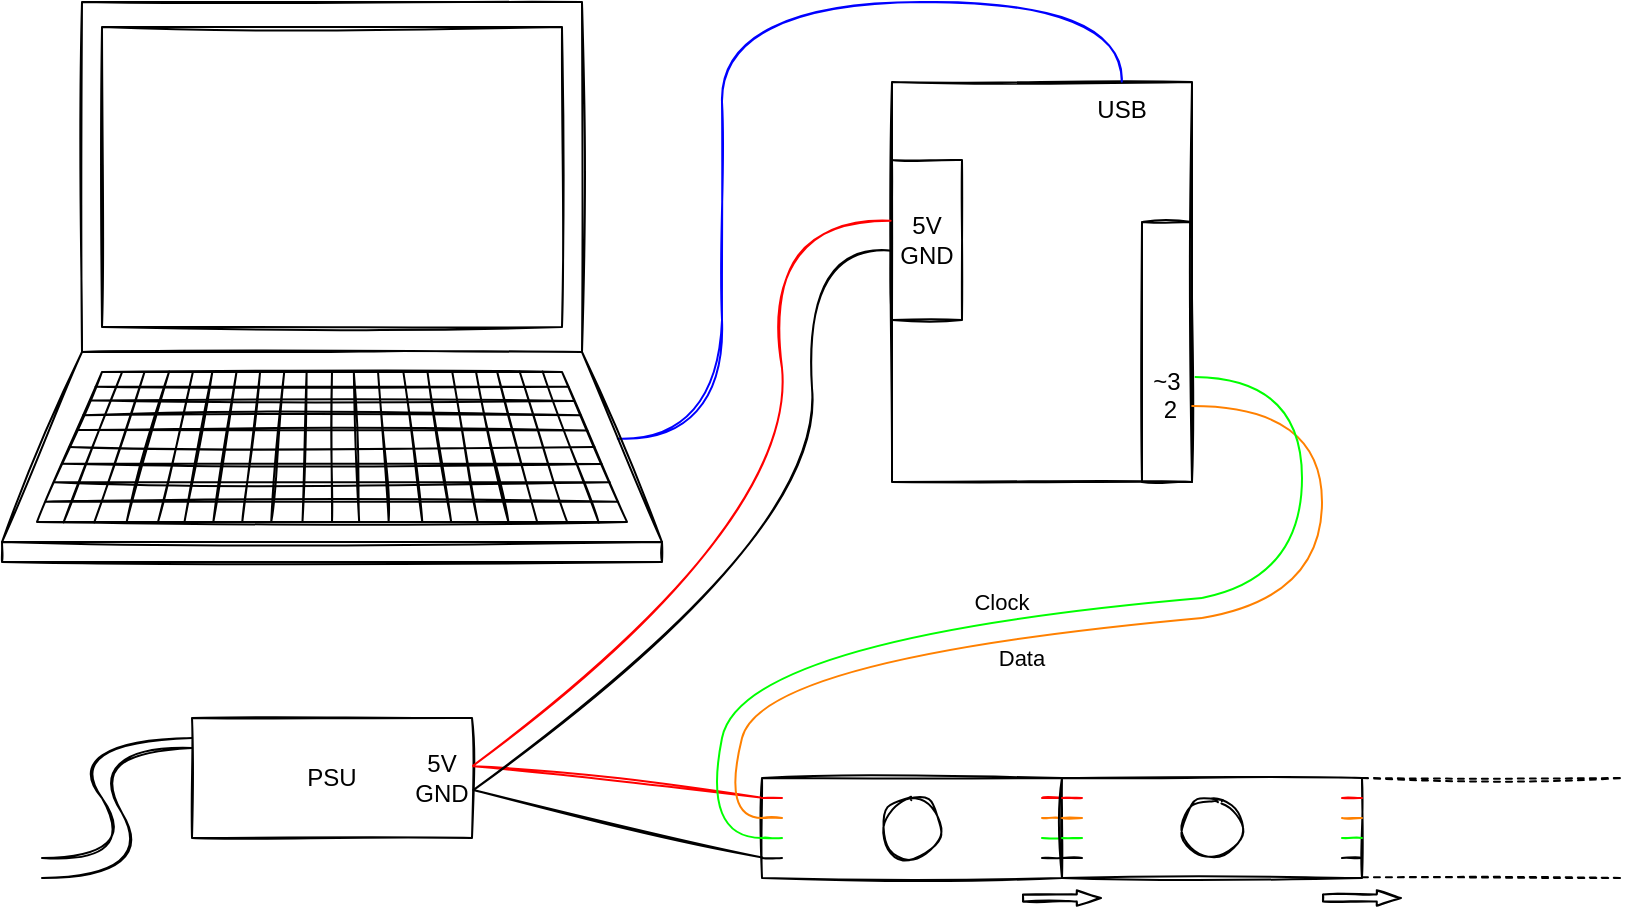 <mxfile version="13.6.10" type="device"><diagram id="HySfNYtFFBXUXFFnHA8B" name="Page-1"><mxGraphModel dx="1154" dy="1686" grid="1" gridSize="10" guides="1" tooltips="1" connect="1" arrows="1" fold="1" page="1" pageScale="1" pageWidth="827" pageHeight="583" math="0" shadow="0"><root><mxCell id="0"/><mxCell id="1" parent="0"/><mxCell id="dL0XqT6SuFf0wEyVmOkf-1" value="" style="rounded=0;whiteSpace=wrap;html=1;sketch=1;" vertex="1" parent="1"><mxGeometry x="445" y="42" width="150" height="200" as="geometry"/></mxCell><mxCell id="dL0XqT6SuFf0wEyVmOkf-40" value="" style="curved=1;endArrow=none;html=1;exitX=0.933;exitY=0.456;exitDx=0;exitDy=0;exitPerimeter=0;entryX=0.766;entryY=-0.001;entryDx=0;entryDy=0;strokeWidth=1;endFill=0;entryPerimeter=0;sketch=1;strokeColor=#0000FF;" edge="1" parent="1" source="dL0XqT6SuFf0wEyVmOkf-3" target="dL0XqT6SuFf0wEyVmOkf-1"><mxGeometry width="50" height="50" relative="1" as="geometry"><mxPoint x="310" y="222" as="sourcePoint"/><mxPoint x="580" y="52" as="targetPoint"/><Array as="points"><mxPoint x="360" y="220"/><mxPoint x="360" y="102"/><mxPoint x="360" y="2"/><mxPoint x="560" y="2"/></Array></mxGeometry></mxCell><mxCell id="dL0XqT6SuFf0wEyVmOkf-41" value="&lt;div&gt;USB&lt;/div&gt;" style="text;html=1;strokeColor=none;fillColor=none;align=center;verticalAlign=middle;whiteSpace=wrap;rounded=0;sketch=1;" vertex="1" parent="1"><mxGeometry x="540" y="46" width="40" height="20" as="geometry"/></mxCell><mxCell id="dL0XqT6SuFf0wEyVmOkf-42" value="&lt;div&gt;5V&lt;/div&gt;&lt;div&gt;GND&lt;br&gt;&lt;/div&gt;" style="text;html=1;fillColor=none;align=center;verticalAlign=middle;whiteSpace=wrap;rounded=0;strokeColor=#000000;sketch=1;" vertex="1" parent="1"><mxGeometry x="445" y="81" width="35" height="80" as="geometry"/></mxCell><mxCell id="dL0XqT6SuFf0wEyVmOkf-44" value="&lt;div&gt;&lt;br&gt;&lt;/div&gt;&lt;div&gt;&lt;br&gt;&lt;/div&gt;&lt;div&gt;&lt;br&gt;&lt;/div&gt;&lt;div&gt;&lt;br&gt;&lt;/div&gt;&lt;div&gt;&lt;br&gt;&lt;/div&gt;&lt;div&gt;~3&lt;/div&gt;&lt;div&gt;&amp;nbsp;2&lt;/div&gt;&lt;div&gt;&lt;br&gt;&lt;/div&gt;&lt;div&gt;&lt;br&gt;&lt;/div&gt;" style="text;html=1;fillColor=none;align=center;verticalAlign=middle;whiteSpace=wrap;rounded=0;strokeColor=#000000;sketch=1;" vertex="1" parent="1"><mxGeometry x="570" y="112" width="25" height="130" as="geometry"/></mxCell><mxCell id="dL0XqT6SuFf0wEyVmOkf-2" value="" style="rounded=0;whiteSpace=wrap;html=1;sketch=1;" vertex="1" parent="1"><mxGeometry x="40" y="2" width="250" height="175" as="geometry"/></mxCell><mxCell id="dL0XqT6SuFf0wEyVmOkf-3" value="" style="shape=trapezoid;perimeter=trapezoidPerimeter;whiteSpace=wrap;html=1;fixedSize=1;size=40;sketch=1;" vertex="1" parent="1"><mxGeometry y="177" width="330" height="95" as="geometry"/></mxCell><mxCell id="dL0XqT6SuFf0wEyVmOkf-4" value="" style="rounded=0;whiteSpace=wrap;html=1;sketch=1;" vertex="1" parent="1"><mxGeometry y="272" width="330" height="10" as="geometry"/></mxCell><mxCell id="dL0XqT6SuFf0wEyVmOkf-5" value="" style="rounded=0;whiteSpace=wrap;html=1;sketch=1;" vertex="1" parent="1"><mxGeometry x="50" y="14.5" width="230" height="150" as="geometry"/></mxCell><mxCell id="dL0XqT6SuFf0wEyVmOkf-7" value="" style="shape=trapezoid;perimeter=trapezoidPerimeter;whiteSpace=wrap;html=1;fixedSize=1;size=32.5;sketch=1;" vertex="1" parent="1"><mxGeometry x="17.5" y="186.96" width="295" height="75" as="geometry"/></mxCell><mxCell id="dL0XqT6SuFf0wEyVmOkf-10" value="" style="endArrow=none;html=1;entryX=1;entryY=0;entryDx=0;entryDy=0;exitX=0;exitY=0;exitDx=0;exitDy=0;sketch=1;" edge="1" parent="1" source="dL0XqT6SuFf0wEyVmOkf-7" target="dL0XqT6SuFf0wEyVmOkf-7"><mxGeometry width="50" height="50" relative="1" as="geometry"><mxPoint x="47.5" y="196.96" as="sourcePoint"/><mxPoint x="167.5" y="196.96" as="targetPoint"/></mxGeometry></mxCell><mxCell id="dL0XqT6SuFf0wEyVmOkf-11" value="" style="endArrow=none;html=1;exitX=0;exitY=0.25;exitDx=0;exitDy=0;entryX=1;entryY=0.25;entryDx=0;entryDy=0;sketch=1;" edge="1" parent="1" source="dL0XqT6SuFf0wEyVmOkf-7" target="dL0XqT6SuFf0wEyVmOkf-7"><mxGeometry width="50" height="50" relative="1" as="geometry"><mxPoint x="56.775" y="204.403" as="sourcePoint"/><mxPoint x="277.5" y="203.96" as="targetPoint"/></mxGeometry></mxCell><mxCell id="dL0XqT6SuFf0wEyVmOkf-12" value="" style="endArrow=none;html=1;exitX=0;exitY=0.5;exitDx=0;exitDy=0;entryX=1;entryY=0.5;entryDx=0;entryDy=0;sketch=1;" edge="1" parent="1" source="dL0XqT6SuFf0wEyVmOkf-7" target="dL0XqT6SuFf0wEyVmOkf-7"><mxGeometry width="50" height="50" relative="1" as="geometry"><mxPoint x="66.775" y="214.403" as="sourcePoint"/><mxPoint x="299.398" y="218.647" as="targetPoint"/></mxGeometry></mxCell><mxCell id="dL0XqT6SuFf0wEyVmOkf-13" value="" style="endArrow=none;html=1;exitX=0;exitY=0.75;exitDx=0;exitDy=0;entryX=1;entryY=0.75;entryDx=0;entryDy=0;sketch=1;" edge="1" parent="1" source="dL0XqT6SuFf0wEyVmOkf-7" target="dL0XqT6SuFf0wEyVmOkf-7"><mxGeometry width="50" height="50" relative="1" as="geometry"><mxPoint x="67.505" y="236.963" as="sourcePoint"/><mxPoint x="300.128" y="241.207" as="targetPoint"/></mxGeometry></mxCell><mxCell id="dL0XqT6SuFf0wEyVmOkf-14" value="" style="endArrow=none;html=1;exitX=0.015;exitY=0.865;exitDx=0;exitDy=0;entryX=0.985;entryY=0.866;entryDx=0;entryDy=0;entryPerimeter=0;exitPerimeter=0;sketch=1;" edge="1" parent="1" source="dL0XqT6SuFf0wEyVmOkf-7" target="dL0XqT6SuFf0wEyVmOkf-7"><mxGeometry width="50" height="50" relative="1" as="geometry"><mxPoint x="36.099" y="252.117" as="sourcePoint"/><mxPoint x="307.5" y="251.96" as="targetPoint"/></mxGeometry></mxCell><mxCell id="dL0XqT6SuFf0wEyVmOkf-15" value="" style="endArrow=none;html=1;exitX=0.043;exitY=0.612;exitDx=0;exitDy=0;exitPerimeter=0;entryX=0.957;entryY=0.613;entryDx=0;entryDy=0;entryPerimeter=0;sketch=1;" edge="1" parent="1" source="dL0XqT6SuFf0wEyVmOkf-7" target="dL0XqT6SuFf0wEyVmOkf-7"><mxGeometry width="50" height="50" relative="1" as="geometry"><mxPoint x="37.499" y="236.957" as="sourcePoint"/><mxPoint x="307.5" y="236.96" as="targetPoint"/></mxGeometry></mxCell><mxCell id="dL0XqT6SuFf0wEyVmOkf-16" value="" style="endArrow=none;html=1;exitX=0.068;exitY=0.387;exitDx=0;exitDy=0;entryX=0.933;entryY=0.39;entryDx=0;entryDy=0;exitPerimeter=0;entryPerimeter=0;sketch=1;" edge="1" parent="1" source="dL0XqT6SuFf0wEyVmOkf-7" target="dL0XqT6SuFf0wEyVmOkf-7"><mxGeometry width="50" height="50" relative="1" as="geometry"><mxPoint x="50.602" y="218.647" as="sourcePoint"/><mxPoint x="299.398" y="218.647" as="targetPoint"/></mxGeometry></mxCell><mxCell id="dL0XqT6SuFf0wEyVmOkf-17" value="" style="endArrow=none;html=1;entryX=0.91;entryY=0.194;entryDx=0;entryDy=0;exitX=0.09;exitY=0.191;exitDx=0;exitDy=0;exitPerimeter=0;entryPerimeter=0;sketch=1;" edge="1" parent="1" source="dL0XqT6SuFf0wEyVmOkf-7" target="dL0XqT6SuFf0wEyVmOkf-7"><mxGeometry width="50" height="50" relative="1" as="geometry"><mxPoint x="56.775" y="204.403" as="sourcePoint"/><mxPoint x="293.225" y="204.403" as="targetPoint"/></mxGeometry></mxCell><mxCell id="dL0XqT6SuFf0wEyVmOkf-18" value="" style="endArrow=none;html=1;exitX=0.5;exitY=1;exitDx=0;exitDy=0;entryX=0.5;entryY=0;entryDx=0;entryDy=0;sketch=1;" edge="1" parent="1" source="dL0XqT6SuFf0wEyVmOkf-7" target="dL0XqT6SuFf0wEyVmOkf-7"><mxGeometry width="50" height="50" relative="1" as="geometry"><mxPoint x="140" y="326.96" as="sourcePoint"/><mxPoint x="160" y="166.96" as="targetPoint"/></mxGeometry></mxCell><mxCell id="dL0XqT6SuFf0wEyVmOkf-21" value="" style="endArrow=none;html=1;exitX=0.045;exitY=1.003;exitDx=0;exitDy=0;exitPerimeter=0;entryX=0.144;entryY=0.003;entryDx=0;entryDy=0;entryPerimeter=0;sketch=1;" edge="1" parent="1" source="dL0XqT6SuFf0wEyVmOkf-7" target="dL0XqT6SuFf0wEyVmOkf-7"><mxGeometry width="50" height="50" relative="1" as="geometry"><mxPoint x="50" y="276.96" as="sourcePoint"/><mxPoint x="80" y="166.96" as="targetPoint"/></mxGeometry></mxCell><mxCell id="dL0XqT6SuFf0wEyVmOkf-22" value="" style="endArrow=none;html=1;exitX=0.097;exitY=1.003;exitDx=0;exitDy=0;exitPerimeter=0;entryX=0.182;entryY=0.003;entryDx=0;entryDy=0;entryPerimeter=0;sketch=1;" edge="1" parent="1" source="dL0XqT6SuFf0wEyVmOkf-7" target="dL0XqT6SuFf0wEyVmOkf-7"><mxGeometry width="50" height="50" relative="1" as="geometry"><mxPoint x="40.775" y="272.185" as="sourcePoint"/><mxPoint x="90" y="176.96" as="targetPoint"/></mxGeometry></mxCell><mxCell id="dL0XqT6SuFf0wEyVmOkf-23" value="" style="endArrow=none;html=1;exitX=0.152;exitY=0.999;exitDx=0;exitDy=0;exitPerimeter=0;entryX=0.224;entryY=-0.003;entryDx=0;entryDy=0;entryPerimeter=0;sketch=1;" edge="1" parent="1" source="dL0XqT6SuFf0wEyVmOkf-7" target="dL0XqT6SuFf0wEyVmOkf-7"><mxGeometry width="50" height="50" relative="1" as="geometry"><mxPoint x="70" y="266.96" as="sourcePoint"/><mxPoint x="100" y="186.96" as="targetPoint"/></mxGeometry></mxCell><mxCell id="dL0XqT6SuFf0wEyVmOkf-24" value="" style="endArrow=none;html=1;entryX=0.264;entryY=0.004;entryDx=0;entryDy=0;entryPerimeter=0;sketch=1;" edge="1" parent="1" target="dL0XqT6SuFf0wEyVmOkf-7"><mxGeometry width="50" height="50" relative="1" as="geometry"><mxPoint x="78" y="261.96" as="sourcePoint"/><mxPoint x="129.23" y="166.73" as="targetPoint"/></mxGeometry></mxCell><mxCell id="dL0XqT6SuFf0wEyVmOkf-25" value="" style="endArrow=none;html=1;exitX=0.25;exitY=1;exitDx=0;exitDy=0;entryX=0.297;entryY=0.004;entryDx=0;entryDy=0;entryPerimeter=0;sketch=1;" edge="1" parent="1" source="dL0XqT6SuFf0wEyVmOkf-7" target="dL0XqT6SuFf0wEyVmOkf-7"><mxGeometry width="50" height="50" relative="1" as="geometry"><mxPoint x="90.005" y="272.075" as="sourcePoint"/><mxPoint x="139.23" y="176.85" as="targetPoint"/></mxGeometry></mxCell><mxCell id="dL0XqT6SuFf0wEyVmOkf-26" value="" style="endArrow=none;html=1;exitX=0.299;exitY=0.997;exitDx=0;exitDy=0;exitPerimeter=0;entryX=0.338;entryY=0.004;entryDx=0;entryDy=0;entryPerimeter=0;sketch=1;" edge="1" parent="1" source="dL0XqT6SuFf0wEyVmOkf-7" target="dL0XqT6SuFf0wEyVmOkf-7"><mxGeometry width="50" height="50" relative="1" as="geometry"><mxPoint x="110.005" y="261.955" as="sourcePoint"/><mxPoint x="159.23" y="166.73" as="targetPoint"/></mxGeometry></mxCell><mxCell id="dL0XqT6SuFf0wEyVmOkf-27" value="" style="endArrow=none;html=1;exitX=0.348;exitY=0.998;exitDx=0;exitDy=0;exitPerimeter=0;entryX=0.378;entryY=0.004;entryDx=0;entryDy=0;entryPerimeter=0;sketch=1;" edge="1" parent="1" source="dL0XqT6SuFf0wEyVmOkf-7" target="dL0XqT6SuFf0wEyVmOkf-7"><mxGeometry width="50" height="50" relative="1" as="geometry"><mxPoint x="120.005" y="261.955" as="sourcePoint"/><mxPoint x="169.23" y="166.73" as="targetPoint"/></mxGeometry></mxCell><mxCell id="dL0XqT6SuFf0wEyVmOkf-28" value="" style="endArrow=none;html=1;exitX=0.397;exitY=1;exitDx=0;exitDy=0;exitPerimeter=0;entryX=0.419;entryY=0.001;entryDx=0;entryDy=0;entryPerimeter=0;sketch=1;" edge="1" parent="1" source="dL0XqT6SuFf0wEyVmOkf-7" target="dL0XqT6SuFf0wEyVmOkf-7"><mxGeometry width="50" height="50" relative="1" as="geometry"><mxPoint x="130.005" y="282.185" as="sourcePoint"/><mxPoint x="179.23" y="186.96" as="targetPoint"/></mxGeometry></mxCell><mxCell id="dL0XqT6SuFf0wEyVmOkf-29" value="" style="endArrow=none;html=1;exitX=0.45;exitY=0.997;exitDx=0;exitDy=0;exitPerimeter=0;entryX=0.457;entryY=0.001;entryDx=0;entryDy=0;entryPerimeter=0;sketch=1;" edge="1" parent="1" source="dL0XqT6SuFf0wEyVmOkf-7" target="dL0XqT6SuFf0wEyVmOkf-7"><mxGeometry width="50" height="50" relative="1" as="geometry"><mxPoint x="150.005" y="252.185" as="sourcePoint"/><mxPoint x="199.23" y="156.96" as="targetPoint"/></mxGeometry></mxCell><mxCell id="dL0XqT6SuFf0wEyVmOkf-30" value="" style="endArrow=none;html=1;exitX=0.546;exitY=0.996;exitDx=0;exitDy=0;exitPerimeter=0;entryX=0.537;entryY=0.004;entryDx=0;entryDy=0;entryPerimeter=0;sketch=1;" edge="1" parent="1" source="dL0XqT6SuFf0wEyVmOkf-7" target="dL0XqT6SuFf0wEyVmOkf-7"><mxGeometry width="50" height="50" relative="1" as="geometry"><mxPoint x="207.94" y="271.735" as="sourcePoint"/><mxPoint x="210.005" y="197.035" as="targetPoint"/></mxGeometry></mxCell><mxCell id="dL0XqT6SuFf0wEyVmOkf-31" value="" style="endArrow=none;html=1;exitX=0.596;exitY=0.997;exitDx=0;exitDy=0;exitPerimeter=0;entryX=0.578;entryY=-0.001;entryDx=0;entryDy=0;entryPerimeter=0;sketch=1;" edge="1" parent="1" source="dL0XqT6SuFf0wEyVmOkf-7" target="dL0XqT6SuFf0wEyVmOkf-7"><mxGeometry width="50" height="50" relative="1" as="geometry"><mxPoint x="217.94" y="281.735" as="sourcePoint"/><mxPoint x="220.005" y="207.035" as="targetPoint"/></mxGeometry></mxCell><mxCell id="dL0XqT6SuFf0wEyVmOkf-32" value="" style="endArrow=none;html=1;exitX=0.653;exitY=0.999;exitDx=0;exitDy=0;exitPerimeter=0;entryX=0.621;entryY=0.002;entryDx=0;entryDy=0;entryPerimeter=0;sketch=1;" edge="1" parent="1" source="dL0XqT6SuFf0wEyVmOkf-7" target="dL0XqT6SuFf0wEyVmOkf-7"><mxGeometry width="50" height="50" relative="1" as="geometry"><mxPoint x="200" y="261.965" as="sourcePoint"/><mxPoint x="202" y="186.96" as="targetPoint"/></mxGeometry></mxCell><mxCell id="dL0XqT6SuFf0wEyVmOkf-33" value="" style="endArrow=none;html=1;exitX=0.702;exitY=1;exitDx=0;exitDy=0;exitPerimeter=0;entryX=0.662;entryY=0.005;entryDx=0;entryDy=0;entryPerimeter=0;sketch=1;" edge="1" parent="1" source="dL0XqT6SuFf0wEyVmOkf-7" target="dL0XqT6SuFf0wEyVmOkf-7"><mxGeometry width="50" height="50" relative="1" as="geometry"><mxPoint x="237.94" y="301.735" as="sourcePoint"/><mxPoint x="240.005" y="227.035" as="targetPoint"/></mxGeometry></mxCell><mxCell id="dL0XqT6SuFf0wEyVmOkf-34" value="" style="endArrow=none;html=1;exitX=0.747;exitY=0.996;exitDx=0;exitDy=0;exitPerimeter=0;entryX=0.704;entryY=0.004;entryDx=0;entryDy=0;entryPerimeter=0;sketch=1;" edge="1" parent="1" source="dL0XqT6SuFf0wEyVmOkf-7" target="dL0XqT6SuFf0wEyVmOkf-7"><mxGeometry width="50" height="50" relative="1" as="geometry"><mxPoint x="247.94" y="311.735" as="sourcePoint"/><mxPoint x="250.005" y="237.035" as="targetPoint"/></mxGeometry></mxCell><mxCell id="dL0XqT6SuFf0wEyVmOkf-35" value="" style="endArrow=none;html=1;exitX=0.799;exitY=1;exitDx=0;exitDy=0;exitPerimeter=0;entryX=0.744;entryY=-0.003;entryDx=0;entryDy=0;entryPerimeter=0;sketch=1;" edge="1" parent="1" source="dL0XqT6SuFf0wEyVmOkf-7" target="dL0XqT6SuFf0wEyVmOkf-7"><mxGeometry width="50" height="50" relative="1" as="geometry"><mxPoint x="250" y="261.665" as="sourcePoint"/><mxPoint x="252.065" y="186.965" as="targetPoint"/></mxGeometry></mxCell><mxCell id="dL0XqT6SuFf0wEyVmOkf-36" value="" style="endArrow=none;html=1;exitX=0.848;exitY=1.004;exitDx=0;exitDy=0;exitPerimeter=0;entryX=0.78;entryY=0.001;entryDx=0;entryDy=0;entryPerimeter=0;sketch=1;" edge="1" parent="1" source="dL0XqT6SuFf0wEyVmOkf-7" target="dL0XqT6SuFf0wEyVmOkf-7"><mxGeometry width="50" height="50" relative="1" as="geometry"><mxPoint x="267.94" y="331.735" as="sourcePoint"/><mxPoint x="270" y="196.96" as="targetPoint"/></mxGeometry></mxCell><mxCell id="dL0XqT6SuFf0wEyVmOkf-37" value="" style="endArrow=none;html=1;exitX=0.899;exitY=1.004;exitDx=0;exitDy=0;exitPerimeter=0;entryX=0.818;entryY=-0.003;entryDx=0;entryDy=0;entryPerimeter=0;sketch=1;" edge="1" parent="1" source="dL0XqT6SuFf0wEyVmOkf-7" target="dL0XqT6SuFf0wEyVmOkf-7"><mxGeometry width="50" height="50" relative="1" as="geometry"><mxPoint x="277.94" y="341.735" as="sourcePoint"/><mxPoint x="280.005" y="267.035" as="targetPoint"/></mxGeometry></mxCell><mxCell id="dL0XqT6SuFf0wEyVmOkf-38" value="" style="endArrow=none;html=1;exitX=0.952;exitY=1.004;exitDx=0;exitDy=0;exitPerimeter=0;entryX=0.857;entryY=-0.003;entryDx=0;entryDy=0;entryPerimeter=0;sketch=1;" edge="1" parent="1" source="dL0XqT6SuFf0wEyVmOkf-7" target="dL0XqT6SuFf0wEyVmOkf-7"><mxGeometry width="50" height="50" relative="1" as="geometry"><mxPoint x="287.94" y="351.735" as="sourcePoint"/><mxPoint x="290.005" y="277.035" as="targetPoint"/></mxGeometry></mxCell><mxCell id="dL0XqT6SuFf0wEyVmOkf-47" value="&lt;div&gt;PSU&lt;/div&gt;" style="text;html=1;fillColor=none;align=center;verticalAlign=middle;whiteSpace=wrap;rounded=0;sketch=1;strokeColor=#000000;" vertex="1" parent="1"><mxGeometry x="95" y="360" width="140" height="60" as="geometry"/></mxCell><mxCell id="dL0XqT6SuFf0wEyVmOkf-50" value="" style="curved=1;endArrow=none;html=1;strokeWidth=1;sketch=1;endFill=0;" edge="1" parent="1"><mxGeometry width="50" height="50" relative="1" as="geometry"><mxPoint x="20" y="430" as="sourcePoint"/><mxPoint x="95" y="370" as="targetPoint"/><Array as="points"><mxPoint x="70" y="430"/><mxPoint x="30" y="370"/></Array></mxGeometry></mxCell><mxCell id="dL0XqT6SuFf0wEyVmOkf-51" value="" style="curved=1;endArrow=none;html=1;strokeWidth=1;sketch=1;endFill=0;entryX=0;entryY=0.25;entryDx=0;entryDy=0;" edge="1" parent="1" target="dL0XqT6SuFf0wEyVmOkf-47"><mxGeometry width="50" height="50" relative="1" as="geometry"><mxPoint x="20" y="440" as="sourcePoint"/><mxPoint x="95" y="380" as="targetPoint"/><Array as="points"><mxPoint x="80" y="440"/><mxPoint x="40" y="375"/></Array></mxGeometry></mxCell><mxCell id="dL0XqT6SuFf0wEyVmOkf-98" value="" style="group" vertex="1" connectable="0" parent="1"><mxGeometry x="380" y="390" width="150" height="50" as="geometry"/></mxCell><mxCell id="dL0XqT6SuFf0wEyVmOkf-53" value="" style="rounded=0;whiteSpace=wrap;html=1;sketch=1;strokeColor=#000000;" vertex="1" parent="dL0XqT6SuFf0wEyVmOkf-98"><mxGeometry width="150" height="50" as="geometry"/></mxCell><mxCell id="dL0XqT6SuFf0wEyVmOkf-54" value="" style="ellipse;whiteSpace=wrap;html=1;aspect=fixed;sketch=1;strokeColor=#000000;" vertex="1" parent="dL0XqT6SuFf0wEyVmOkf-98"><mxGeometry x="60" y="10" width="30" height="30" as="geometry"/></mxCell><mxCell id="dL0XqT6SuFf0wEyVmOkf-55" value="" style="endArrow=none;html=1;strokeWidth=1;sketch=1;strokeColor=#FF0000;" edge="1" parent="dL0XqT6SuFf0wEyVmOkf-98"><mxGeometry width="50" height="50" relative="1" as="geometry"><mxPoint x="140" y="10" as="sourcePoint"/><mxPoint x="150" y="10" as="targetPoint"/></mxGeometry></mxCell><mxCell id="dL0XqT6SuFf0wEyVmOkf-56" value="" style="endArrow=none;html=1;strokeWidth=1;sketch=1;strokeColor=#FF8000;" edge="1" parent="dL0XqT6SuFf0wEyVmOkf-98"><mxGeometry width="50" height="50" relative="1" as="geometry"><mxPoint x="140" y="20" as="sourcePoint"/><mxPoint x="150" y="20" as="targetPoint"/></mxGeometry></mxCell><mxCell id="dL0XqT6SuFf0wEyVmOkf-57" value="" style="endArrow=none;html=1;strokeWidth=1;sketch=1;strokeColor=#00FF00;" edge="1" parent="dL0XqT6SuFf0wEyVmOkf-98"><mxGeometry width="50" height="50" relative="1" as="geometry"><mxPoint x="140" y="30" as="sourcePoint"/><mxPoint x="150" y="30" as="targetPoint"/></mxGeometry></mxCell><mxCell id="dL0XqT6SuFf0wEyVmOkf-58" value="" style="endArrow=none;html=1;strokeWidth=1;sketch=1;" edge="1" parent="dL0XqT6SuFf0wEyVmOkf-98"><mxGeometry width="50" height="50" relative="1" as="geometry"><mxPoint x="140" y="40" as="sourcePoint"/><mxPoint x="150" y="40" as="targetPoint"/></mxGeometry></mxCell><mxCell id="dL0XqT6SuFf0wEyVmOkf-63" value="" style="endArrow=none;html=1;strokeWidth=1;sketch=1;strokeColor=#FF0000;" edge="1" parent="dL0XqT6SuFf0wEyVmOkf-98"><mxGeometry width="50" height="50" relative="1" as="geometry"><mxPoint y="10" as="sourcePoint"/><mxPoint x="10" y="10" as="targetPoint"/></mxGeometry></mxCell><mxCell id="dL0XqT6SuFf0wEyVmOkf-64" value="" style="endArrow=none;html=1;strokeWidth=1;sketch=1;strokeColor=#FF8000;" edge="1" parent="dL0XqT6SuFf0wEyVmOkf-98"><mxGeometry width="50" height="50" relative="1" as="geometry"><mxPoint y="20" as="sourcePoint"/><mxPoint x="10" y="20" as="targetPoint"/></mxGeometry></mxCell><mxCell id="dL0XqT6SuFf0wEyVmOkf-65" value="" style="endArrow=none;html=1;strokeWidth=1;sketch=1;strokeColor=#00FF00;" edge="1" parent="dL0XqT6SuFf0wEyVmOkf-98"><mxGeometry width="50" height="50" relative="1" as="geometry"><mxPoint y="30" as="sourcePoint"/><mxPoint x="10" y="30" as="targetPoint"/></mxGeometry></mxCell><mxCell id="dL0XqT6SuFf0wEyVmOkf-66" value="" style="endArrow=none;html=1;strokeWidth=1;sketch=1;" edge="1" parent="dL0XqT6SuFf0wEyVmOkf-98"><mxGeometry width="50" height="50" relative="1" as="geometry"><mxPoint y="40" as="sourcePoint"/><mxPoint x="10" y="40" as="targetPoint"/></mxGeometry></mxCell><mxCell id="dL0XqT6SuFf0wEyVmOkf-99" value="" style="group" vertex="1" connectable="0" parent="1"><mxGeometry x="530" y="390" width="150" height="50" as="geometry"/></mxCell><mxCell id="dL0XqT6SuFf0wEyVmOkf-100" value="" style="rounded=0;whiteSpace=wrap;html=1;sketch=1;strokeColor=#000000;" vertex="1" parent="dL0XqT6SuFf0wEyVmOkf-99"><mxGeometry width="150" height="50" as="geometry"/></mxCell><mxCell id="dL0XqT6SuFf0wEyVmOkf-101" value="" style="ellipse;whiteSpace=wrap;html=1;aspect=fixed;sketch=1;strokeColor=#000000;" vertex="1" parent="dL0XqT6SuFf0wEyVmOkf-99"><mxGeometry x="60" y="10" width="30" height="30" as="geometry"/></mxCell><mxCell id="dL0XqT6SuFf0wEyVmOkf-102" value="" style="endArrow=none;html=1;strokeWidth=1;sketch=1;strokeColor=#FF0000;" edge="1" parent="dL0XqT6SuFf0wEyVmOkf-99"><mxGeometry width="50" height="50" relative="1" as="geometry"><mxPoint x="140" y="10" as="sourcePoint"/><mxPoint x="150" y="10" as="targetPoint"/></mxGeometry></mxCell><mxCell id="dL0XqT6SuFf0wEyVmOkf-103" value="" style="endArrow=none;html=1;strokeWidth=1;sketch=1;strokeColor=#FF8000;" edge="1" parent="dL0XqT6SuFf0wEyVmOkf-99"><mxGeometry width="50" height="50" relative="1" as="geometry"><mxPoint x="140" y="20" as="sourcePoint"/><mxPoint x="150" y="20" as="targetPoint"/></mxGeometry></mxCell><mxCell id="dL0XqT6SuFf0wEyVmOkf-104" value="" style="endArrow=none;html=1;strokeWidth=1;sketch=1;strokeColor=#00FF00;" edge="1" parent="dL0XqT6SuFf0wEyVmOkf-99"><mxGeometry width="50" height="50" relative="1" as="geometry"><mxPoint x="140" y="30" as="sourcePoint"/><mxPoint x="150" y="30" as="targetPoint"/></mxGeometry></mxCell><mxCell id="dL0XqT6SuFf0wEyVmOkf-105" value="" style="endArrow=none;html=1;strokeWidth=1;sketch=1;" edge="1" parent="dL0XqT6SuFf0wEyVmOkf-99"><mxGeometry width="50" height="50" relative="1" as="geometry"><mxPoint x="140" y="40" as="sourcePoint"/><mxPoint x="150" y="40" as="targetPoint"/></mxGeometry></mxCell><mxCell id="dL0XqT6SuFf0wEyVmOkf-106" value="" style="endArrow=none;html=1;strokeWidth=1;sketch=1;strokeColor=#FF0000;" edge="1" parent="dL0XqT6SuFf0wEyVmOkf-99"><mxGeometry width="50" height="50" relative="1" as="geometry"><mxPoint y="10" as="sourcePoint"/><mxPoint x="10" y="10" as="targetPoint"/></mxGeometry></mxCell><mxCell id="dL0XqT6SuFf0wEyVmOkf-107" value="" style="endArrow=none;html=1;strokeWidth=1;sketch=1;strokeColor=#FF8000;" edge="1" parent="dL0XqT6SuFf0wEyVmOkf-99"><mxGeometry width="50" height="50" relative="1" as="geometry"><mxPoint y="20" as="sourcePoint"/><mxPoint x="10" y="20" as="targetPoint"/></mxGeometry></mxCell><mxCell id="dL0XqT6SuFf0wEyVmOkf-108" value="" style="endArrow=none;html=1;strokeWidth=1;sketch=1;strokeColor=#00FF00;" edge="1" parent="dL0XqT6SuFf0wEyVmOkf-99"><mxGeometry width="50" height="50" relative="1" as="geometry"><mxPoint y="30" as="sourcePoint"/><mxPoint x="10" y="30" as="targetPoint"/></mxGeometry></mxCell><mxCell id="dL0XqT6SuFf0wEyVmOkf-109" value="" style="endArrow=none;html=1;strokeWidth=1;sketch=1;" edge="1" parent="dL0XqT6SuFf0wEyVmOkf-99"><mxGeometry width="50" height="50" relative="1" as="geometry"><mxPoint y="40" as="sourcePoint"/><mxPoint x="10" y="40" as="targetPoint"/></mxGeometry></mxCell><mxCell id="dL0XqT6SuFf0wEyVmOkf-133" value="" style="endArrow=none;dashed=1;html=1;strokeWidth=1;sketch=1;entryX=0;entryY=0;entryDx=0;entryDy=0;exitX=1;exitY=0;exitDx=0;exitDy=0;" edge="1" parent="1"><mxGeometry width="50" height="50" relative="1" as="geometry"><mxPoint x="680.0" y="390" as="sourcePoint"/><mxPoint x="810.0" y="390" as="targetPoint"/></mxGeometry></mxCell><mxCell id="dL0XqT6SuFf0wEyVmOkf-134" value="" style="endArrow=none;dashed=1;html=1;strokeWidth=1;sketch=1;entryX=0;entryY=1;entryDx=0;entryDy=0;exitX=1;exitY=0;exitDx=0;exitDy=0;" edge="1" parent="1"><mxGeometry width="50" height="50" relative="1" as="geometry"><mxPoint x="680" y="439.67" as="sourcePoint"/><mxPoint x="810.0" y="440" as="targetPoint"/></mxGeometry></mxCell><mxCell id="dL0XqT6SuFf0wEyVmOkf-136" value="" style="endArrow=none;html=1;strokeWidth=1;entryX=-0.005;entryY=0.196;entryDx=0;entryDy=0;entryPerimeter=0;sketch=1;exitX=1.005;exitY=0.403;exitDx=0;exitDy=0;exitPerimeter=0;strokeColor=#FF0000;" edge="1" parent="1" source="dL0XqT6SuFf0wEyVmOkf-47" target="dL0XqT6SuFf0wEyVmOkf-53"><mxGeometry width="50" height="50" relative="1" as="geometry"><mxPoint x="240" y="380" as="sourcePoint"/><mxPoint x="370" y="400" as="targetPoint"/></mxGeometry></mxCell><mxCell id="dL0XqT6SuFf0wEyVmOkf-138" value="" style="endArrow=none;html=1;strokeWidth=1;entryX=0.001;entryY=0.795;entryDx=0;entryDy=0;entryPerimeter=0;sketch=1;exitX=1.005;exitY=0.6;exitDx=0;exitDy=0;exitPerimeter=0;" edge="1" parent="1" source="dL0XqT6SuFf0wEyVmOkf-47" target="dL0XqT6SuFf0wEyVmOkf-53"><mxGeometry width="50" height="50" relative="1" as="geometry"><mxPoint x="240" y="400" as="sourcePoint"/><mxPoint x="379.25" y="427.4" as="targetPoint"/></mxGeometry></mxCell><mxCell id="dL0XqT6SuFf0wEyVmOkf-139" value="&lt;div&gt;5V&lt;/div&gt;&lt;div&gt;GND&lt;br&gt;&lt;/div&gt;" style="text;html=1;strokeColor=none;fillColor=none;align=center;verticalAlign=middle;whiteSpace=wrap;rounded=0;sketch=1;" vertex="1" parent="1"><mxGeometry x="210" y="375" width="20" height="30" as="geometry"/></mxCell><mxCell id="dL0XqT6SuFf0wEyVmOkf-140" value="" style="curved=1;endArrow=none;html=1;strokeWidth=1;sketch=1;endFill=0;entryX=-0.02;entryY=0.379;entryDx=0;entryDy=0;entryPerimeter=0;exitX=1.004;exitY=0.397;exitDx=0;exitDy=0;exitPerimeter=0;strokeColor=#FF0000;" edge="1" parent="1" source="dL0XqT6SuFf0wEyVmOkf-47" target="dL0XqT6SuFf0wEyVmOkf-42"><mxGeometry width="50" height="50" relative="1" as="geometry"><mxPoint x="240" y="380" as="sourcePoint"/><mxPoint x="420" y="210" as="targetPoint"/><Array as="points"><mxPoint x="400" y="260"/><mxPoint x="380" y="110"/></Array></mxGeometry></mxCell><mxCell id="dL0XqT6SuFf0wEyVmOkf-141" value="" style="curved=1;endArrow=none;html=1;strokeWidth=1;sketch=1;endFill=0;entryX=-0.02;entryY=0.379;entryDx=0;entryDy=0;entryPerimeter=0;exitX=1.006;exitY=0.599;exitDx=0;exitDy=0;exitPerimeter=0;" edge="1" parent="1" source="dL0XqT6SuFf0wEyVmOkf-47"><mxGeometry width="50" height="50" relative="1" as="geometry"><mxPoint x="240" y="400" as="sourcePoint"/><mxPoint x="445.0" y="126.32" as="targetPoint"/><Array as="points"><mxPoint x="410" y="270"/><mxPoint x="400" y="120"/></Array></mxGeometry></mxCell><mxCell id="dL0XqT6SuFf0wEyVmOkf-146" value="" style="shape=flexArrow;endArrow=classic;html=1;strokeColor=#000000;strokeWidth=1;fontSize=11;width=3.611;endSize=3.703;endWidth=3.164;sketch=1;" edge="1" parent="1"><mxGeometry width="50" height="50" relative="1" as="geometry"><mxPoint x="510" y="450" as="sourcePoint"/><mxPoint x="550" y="450" as="targetPoint"/></mxGeometry></mxCell><mxCell id="dL0XqT6SuFf0wEyVmOkf-147" value="" style="shape=flexArrow;endArrow=classic;html=1;strokeColor=#000000;strokeWidth=1;fontSize=11;width=3.611;endSize=3.703;endWidth=3.164;sketch=1;" edge="1" parent="1"><mxGeometry width="50" height="50" relative="1" as="geometry"><mxPoint x="660" y="450" as="sourcePoint"/><mxPoint x="700" y="450" as="targetPoint"/></mxGeometry></mxCell><mxCell id="dL0XqT6SuFf0wEyVmOkf-150" value="" style="curved=1;endArrow=none;html=1;strokeWidth=1;fontSize=11;endFill=0;strokeColor=#FF8000;" edge="1" parent="1"><mxGeometry width="50" height="50" relative="1" as="geometry"><mxPoint x="380" y="410" as="sourcePoint"/><mxPoint x="600" y="310" as="targetPoint"/><Array as="points"><mxPoint x="360" y="410"/><mxPoint x="380" y="330"/></Array></mxGeometry></mxCell><mxCell id="dL0XqT6SuFf0wEyVmOkf-151" value="" style="curved=1;endArrow=none;html=1;strokeWidth=1;fontSize=11;endFill=0;strokeColor=#00FF00;" edge="1" parent="1"><mxGeometry width="50" height="50" relative="1" as="geometry"><mxPoint x="380" y="420" as="sourcePoint"/><mxPoint x="600" y="300" as="targetPoint"/><Array as="points"><mxPoint x="350" y="420"/><mxPoint x="370" y="320"/></Array></mxGeometry></mxCell><mxCell id="dL0XqT6SuFf0wEyVmOkf-152" value="" style="curved=1;endArrow=none;html=1;strokeWidth=1;fontSize=11;endFill=0;entryX=0.989;entryY=0.708;entryDx=0;entryDy=0;entryPerimeter=0;strokeColor=#FF8000;" edge="1" parent="1" target="dL0XqT6SuFf0wEyVmOkf-44"><mxGeometry width="50" height="50" relative="1" as="geometry"><mxPoint x="600" y="310" as="sourcePoint"/><mxPoint x="620" y="210" as="targetPoint"/><Array as="points"><mxPoint x="660" y="300"/><mxPoint x="660" y="204"/></Array></mxGeometry></mxCell><mxCell id="dL0XqT6SuFf0wEyVmOkf-153" value="" style="curved=1;endArrow=none;html=1;strokeWidth=1;fontSize=11;entryX=1.054;entryY=0.596;entryDx=0;entryDy=0;entryPerimeter=0;endFill=0;strokeColor=#00FF00;" edge="1" parent="1" target="dL0XqT6SuFf0wEyVmOkf-44"><mxGeometry width="50" height="50" relative="1" as="geometry"><mxPoint x="600" y="300" as="sourcePoint"/><mxPoint x="630" y="180" as="targetPoint"/><Array as="points"><mxPoint x="650" y="290"/><mxPoint x="650" y="190"/></Array></mxGeometry></mxCell><mxCell id="dL0XqT6SuFf0wEyVmOkf-154" value="Data" style="text;html=1;strokeColor=none;fillColor=none;align=center;verticalAlign=middle;whiteSpace=wrap;rounded=0;sketch=1;fontSize=11;" vertex="1" parent="1"><mxGeometry x="490" y="320" width="40" height="20" as="geometry"/></mxCell><mxCell id="dL0XqT6SuFf0wEyVmOkf-155" value="Clock" style="text;html=1;strokeColor=none;fillColor=none;align=center;verticalAlign=middle;whiteSpace=wrap;rounded=0;sketch=1;fontSize=11;" vertex="1" parent="1"><mxGeometry x="480" y="292" width="40" height="20" as="geometry"/></mxCell></root></mxGraphModel></diagram></mxfile>